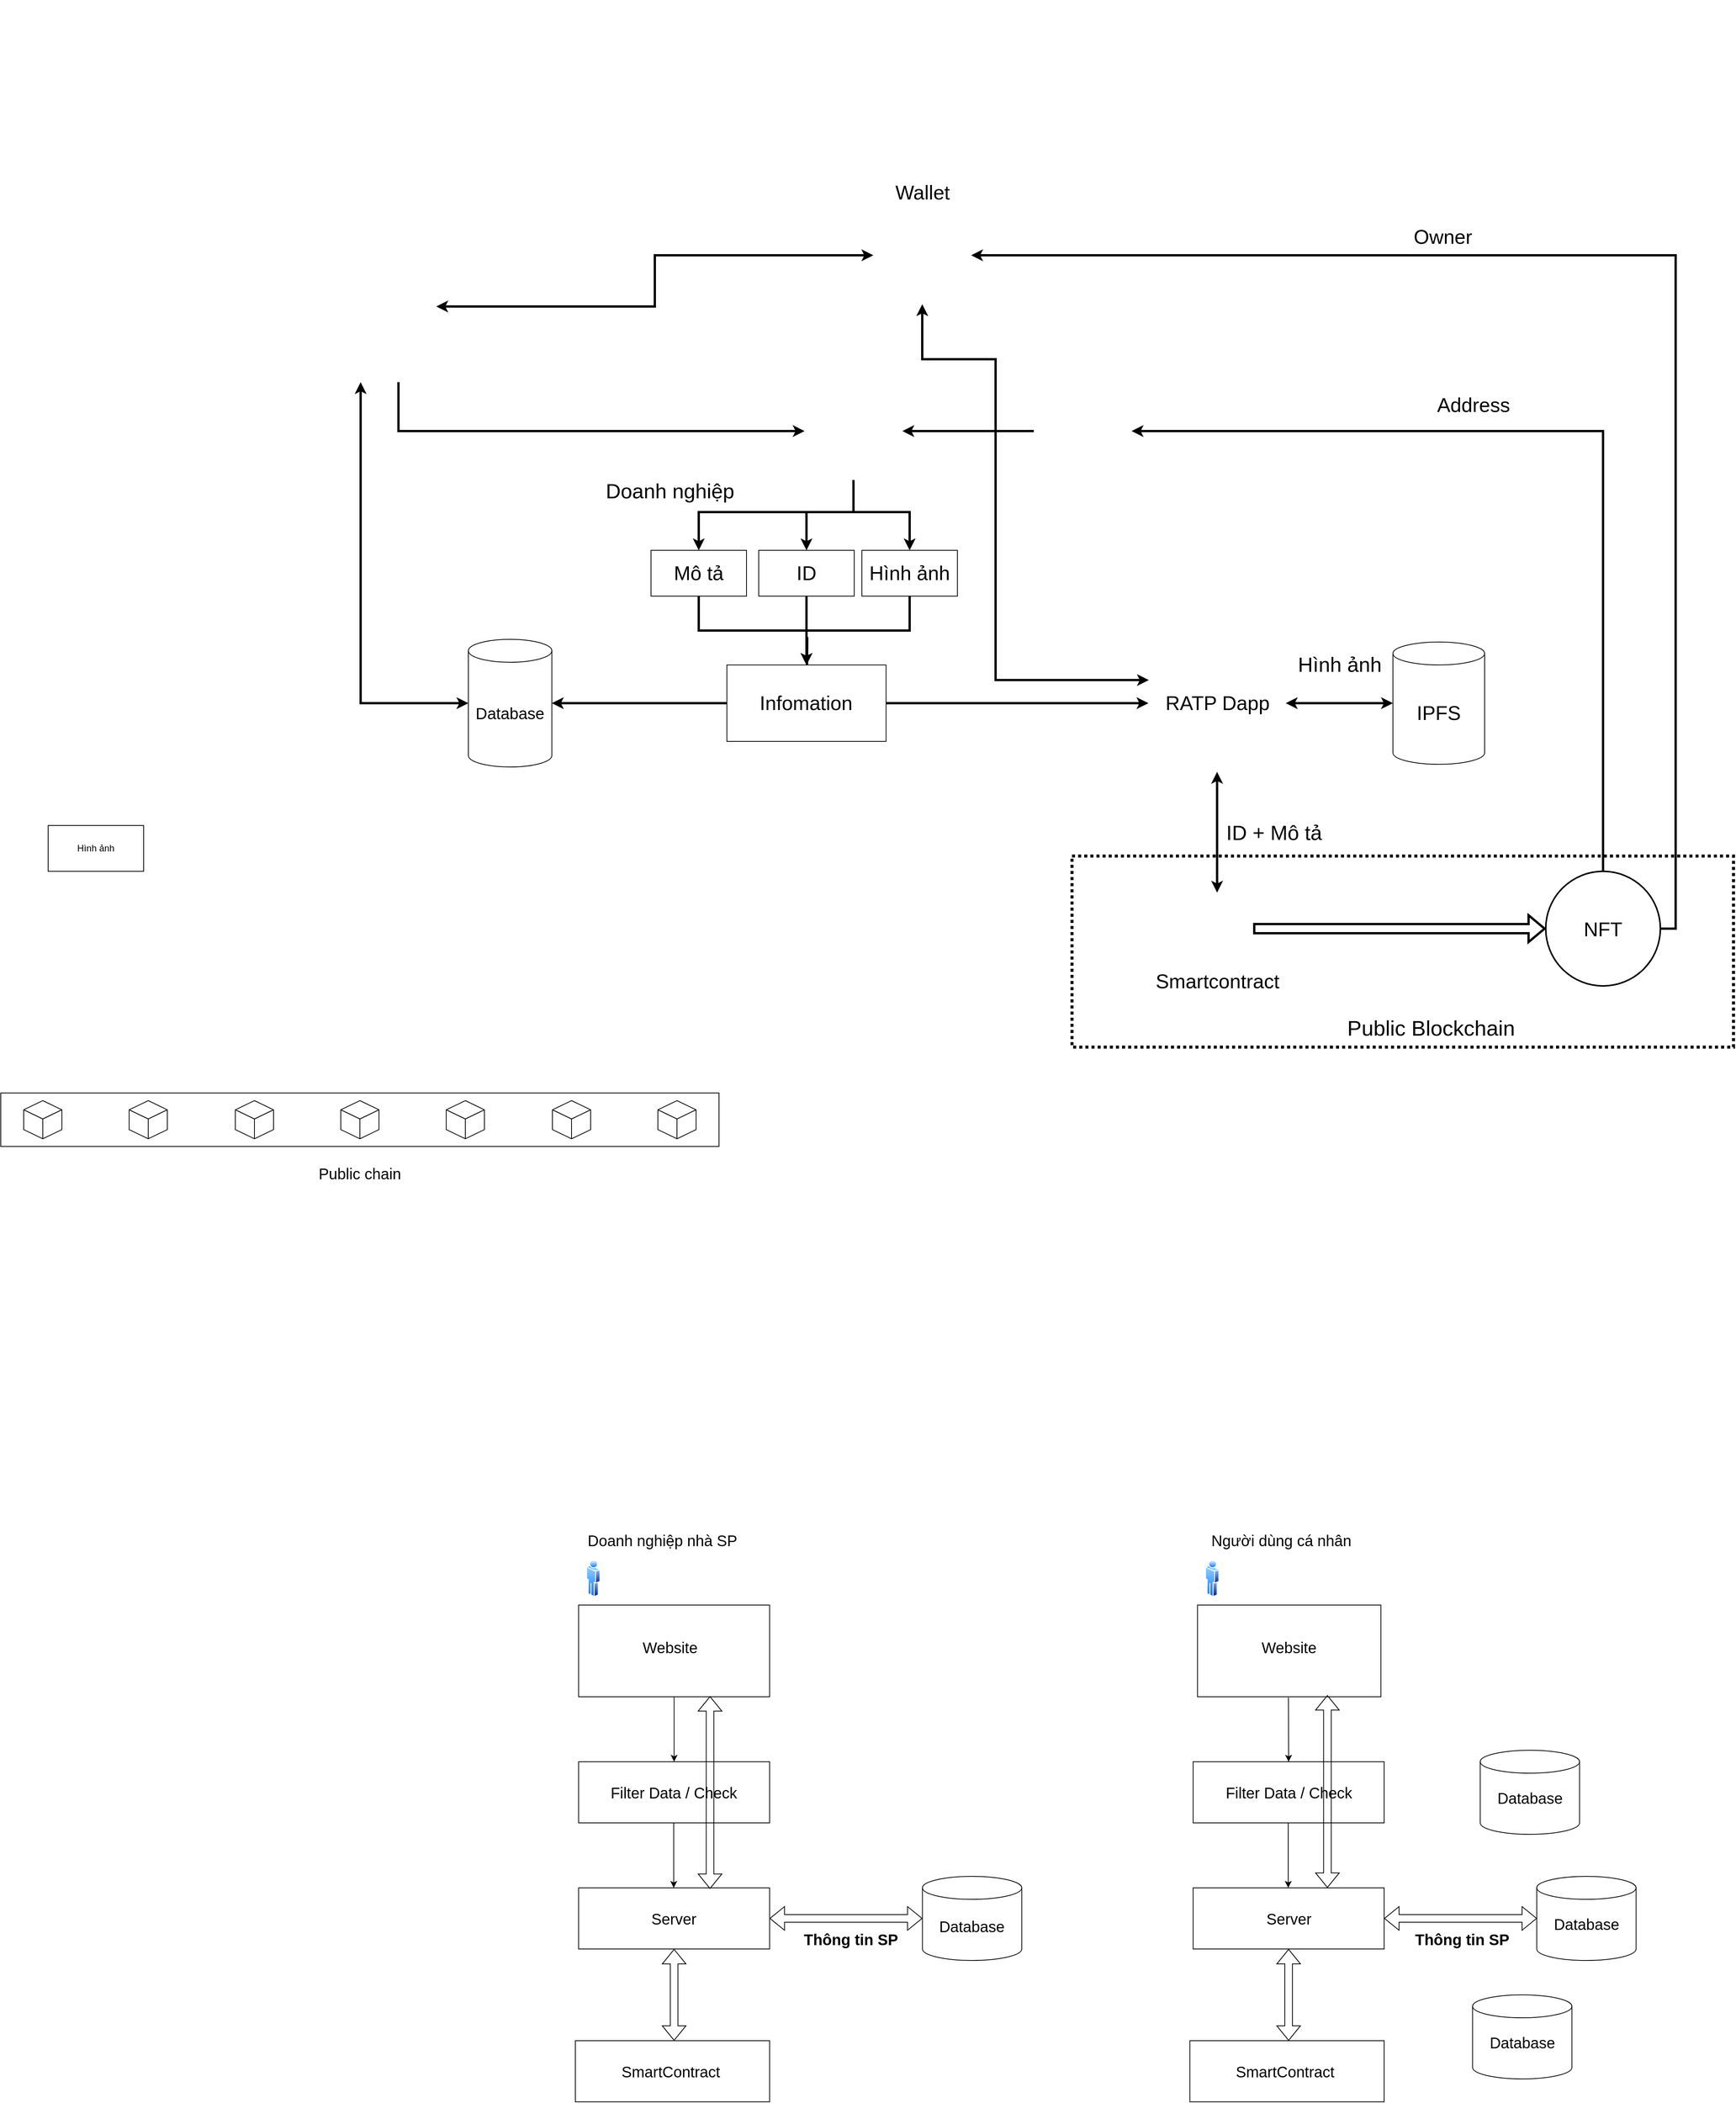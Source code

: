 <mxfile version="15.5.8" type="github">
  <diagram id="D5BR7ImlzCe612qxOFZ0" name="Page-1">
    <mxGraphModel dx="4077" dy="3203" grid="1" gridSize="10" guides="1" tooltips="1" connect="1" arrows="1" fold="1" page="0" pageScale="1" pageWidth="827" pageHeight="1169" math="0" shadow="0">
      <root>
        <mxCell id="0" />
        <mxCell id="1" parent="0" />
        <mxCell id="ztYx5yeOudnLC5B6J5kb-2" value="" style="rounded=0;whiteSpace=wrap;html=1;" parent="1" vertex="1">
          <mxGeometry x="-215.75" y="710" width="250" height="120" as="geometry" />
        </mxCell>
        <mxCell id="ztYx5yeOudnLC5B6J5kb-3" value="" style="aspect=fixed;perimeter=ellipsePerimeter;html=1;align=center;shadow=0;dashed=0;spacingTop=3;image;image=img/lib/active_directory/user.svg;" parent="1" vertex="1">
          <mxGeometry x="-205.75" y="650" width="18.5" height="50" as="geometry" />
        </mxCell>
        <mxCell id="ztYx5yeOudnLC5B6J5kb-4" value="&lt;font style=&quot;font-size: 20px&quot;&gt;Website&lt;/font&gt;" style="text;html=1;strokeColor=none;fillColor=none;align=center;verticalAlign=middle;whiteSpace=wrap;rounded=0;" parent="1" vertex="1">
          <mxGeometry x="-125.75" y="750" width="60" height="30" as="geometry" />
        </mxCell>
        <mxCell id="ztYx5yeOudnLC5B6J5kb-6" value="" style="rounded=0;whiteSpace=wrap;html=1;" parent="1" vertex="1">
          <mxGeometry x="594.25" y="710" width="240" height="120" as="geometry" />
        </mxCell>
        <mxCell id="ztYx5yeOudnLC5B6J5kb-7" value="" style="aspect=fixed;perimeter=ellipsePerimeter;html=1;align=center;shadow=0;dashed=0;spacingTop=3;image;image=img/lib/active_directory/user.svg;" parent="1" vertex="1">
          <mxGeometry x="604.25" y="650" width="18.5" height="50" as="geometry" />
        </mxCell>
        <mxCell id="ztYx5yeOudnLC5B6J5kb-8" value="&lt;font style=&quot;font-size: 20px&quot;&gt;Website&lt;/font&gt;" style="text;html=1;strokeColor=none;fillColor=none;align=center;verticalAlign=middle;whiteSpace=wrap;rounded=0;" parent="1" vertex="1">
          <mxGeometry x="684.25" y="750" width="60" height="30" as="geometry" />
        </mxCell>
        <mxCell id="ztYx5yeOudnLC5B6J5kb-9" value="Người dùng cá nhân" style="text;html=1;strokeColor=none;fillColor=none;align=center;verticalAlign=middle;whiteSpace=wrap;rounded=0;fontSize=20;" parent="1" vertex="1">
          <mxGeometry x="604.25" y="610" width="200" height="30" as="geometry" />
        </mxCell>
        <mxCell id="ztYx5yeOudnLC5B6J5kb-10" value="Doanh nghiệp nhà SP" style="text;html=1;strokeColor=none;fillColor=none;align=center;verticalAlign=middle;whiteSpace=wrap;rounded=0;fontSize=20;" parent="1" vertex="1">
          <mxGeometry x="-205.75" y="610" width="200" height="30" as="geometry" />
        </mxCell>
        <mxCell id="ztYx5yeOudnLC5B6J5kb-11" value="" style="rounded=0;whiteSpace=wrap;html=1;fontSize=20;" parent="1" vertex="1">
          <mxGeometry x="-215.75" y="915" width="250" height="80" as="geometry" />
        </mxCell>
        <mxCell id="ztYx5yeOudnLC5B6J5kb-12" value="Filter Data / Check" style="text;html=1;strokeColor=none;fillColor=none;align=center;verticalAlign=middle;whiteSpace=wrap;rounded=0;fontSize=20;" parent="1" vertex="1">
          <mxGeometry x="-175.75" y="940" width="170" height="30" as="geometry" />
        </mxCell>
        <mxCell id="ztYx5yeOudnLC5B6J5kb-13" value="" style="rounded=0;whiteSpace=wrap;html=1;fontSize=20;" parent="1" vertex="1">
          <mxGeometry x="-220" y="1280" width="254.25" height="80" as="geometry" />
        </mxCell>
        <mxCell id="ztYx5yeOudnLC5B6J5kb-14" value="SmartContract" style="text;html=1;strokeColor=none;fillColor=none;align=center;verticalAlign=middle;whiteSpace=wrap;rounded=0;fontSize=20;" parent="1" vertex="1">
          <mxGeometry x="-180" y="1305" width="170" height="30" as="geometry" />
        </mxCell>
        <mxCell id="ztYx5yeOudnLC5B6J5kb-15" value="" style="endArrow=classic;html=1;rounded=0;fontSize=20;exitX=0.5;exitY=1;exitDx=0;exitDy=0;entryX=0.5;entryY=0;entryDx=0;entryDy=0;" parent="1" source="ztYx5yeOudnLC5B6J5kb-2" target="ztYx5yeOudnLC5B6J5kb-11" edge="1">
          <mxGeometry width="50" height="50" relative="1" as="geometry">
            <mxPoint x="294.25" y="1030" as="sourcePoint" />
            <mxPoint x="344.25" y="980" as="targetPoint" />
          </mxGeometry>
        </mxCell>
        <mxCell id="ztYx5yeOudnLC5B6J5kb-16" value="" style="endArrow=classic;html=1;rounded=0;fontSize=20;exitX=0.5;exitY=1;exitDx=0;exitDy=0;entryX=0.5;entryY=0;entryDx=0;entryDy=0;" parent="1" edge="1">
          <mxGeometry width="50" height="50" relative="1" as="geometry">
            <mxPoint x="-91.25" y="995" as="sourcePoint" />
            <mxPoint x="-91.25" y="1080" as="targetPoint" />
          </mxGeometry>
        </mxCell>
        <mxCell id="ztYx5yeOudnLC5B6J5kb-26" value="Server" style="rounded=0;whiteSpace=wrap;html=1;fontSize=20;" parent="1" vertex="1">
          <mxGeometry x="-215.75" y="1080" width="250" height="80" as="geometry" />
        </mxCell>
        <mxCell id="ztYx5yeOudnLC5B6J5kb-20" value="" style="shape=cylinder3;whiteSpace=wrap;html=1;boundedLbl=1;backgroundOutline=1;size=15;fontSize=20;" parent="1" vertex="1">
          <mxGeometry x="234.25" y="1065" width="130" height="110" as="geometry" />
        </mxCell>
        <mxCell id="ztYx5yeOudnLC5B6J5kb-22" value="Database" style="text;html=1;strokeColor=none;fillColor=none;align=center;verticalAlign=middle;whiteSpace=wrap;rounded=0;fontSize=20;" parent="1" vertex="1">
          <mxGeometry x="269.25" y="1115" width="60" height="30" as="geometry" />
        </mxCell>
        <mxCell id="ztYx5yeOudnLC5B6J5kb-28" value="" style="shape=flexArrow;endArrow=classic;startArrow=classic;html=1;rounded=0;fontSize=20;exitX=0.5;exitY=1;exitDx=0;exitDy=0;" parent="1" source="ztYx5yeOudnLC5B6J5kb-26" edge="1">
          <mxGeometry width="100" height="100" relative="1" as="geometry">
            <mxPoint x="274.25" y="1050" as="sourcePoint" />
            <mxPoint x="-90.75" y="1280" as="targetPoint" />
          </mxGeometry>
        </mxCell>
        <mxCell id="ztYx5yeOudnLC5B6J5kb-30" value="" style="shape=flexArrow;endArrow=classic;startArrow=classic;html=1;rounded=0;fontSize=20;entryX=0;entryY=0.5;entryDx=0;entryDy=0;entryPerimeter=0;exitX=1;exitY=0.5;exitDx=0;exitDy=0;" parent="1" source="ztYx5yeOudnLC5B6J5kb-26" target="ztYx5yeOudnLC5B6J5kb-20" edge="1">
          <mxGeometry width="100" height="100" relative="1" as="geometry">
            <mxPoint x="34.25" y="1120" as="sourcePoint" />
            <mxPoint x="374.25" y="950" as="targetPoint" />
          </mxGeometry>
        </mxCell>
        <mxCell id="ztYx5yeOudnLC5B6J5kb-31" value="&lt;h1&gt;&lt;font style=&quot;font-size: 20px&quot;&gt;Thông tin SP&lt;/font&gt;&lt;/h1&gt;" style="text;html=1;strokeColor=none;fillColor=none;spacing=5;spacingTop=-20;whiteSpace=wrap;overflow=hidden;rounded=0;fontSize=20;" parent="1" vertex="1">
          <mxGeometry x="74.25" y="1100" width="220" height="120" as="geometry" />
        </mxCell>
        <mxCell id="ztYx5yeOudnLC5B6J5kb-33" value="" style="shape=flexArrow;endArrow=classic;startArrow=classic;html=1;rounded=0;fontSize=20;entryX=0.688;entryY=0.994;entryDx=0;entryDy=0;entryPerimeter=0;exitX=0.688;exitY=0.017;exitDx=0;exitDy=0;exitPerimeter=0;" parent="1" source="ztYx5yeOudnLC5B6J5kb-26" target="ztYx5yeOudnLC5B6J5kb-2" edge="1">
          <mxGeometry width="100" height="100" relative="1" as="geometry">
            <mxPoint x="264.25" y="1060" as="sourcePoint" />
            <mxPoint x="374.25" y="950" as="targetPoint" />
          </mxGeometry>
        </mxCell>
        <mxCell id="ztYx5yeOudnLC5B6J5kb-34" value="" style="rounded=0;whiteSpace=wrap;html=1;fontSize=20;" parent="1" vertex="1">
          <mxGeometry x="588.5" y="915" width="250" height="80" as="geometry" />
        </mxCell>
        <mxCell id="ztYx5yeOudnLC5B6J5kb-35" value="Filter Data / Check" style="text;html=1;strokeColor=none;fillColor=none;align=center;verticalAlign=middle;whiteSpace=wrap;rounded=0;fontSize=20;" parent="1" vertex="1">
          <mxGeometry x="628.5" y="940" width="170" height="30" as="geometry" />
        </mxCell>
        <mxCell id="ztYx5yeOudnLC5B6J5kb-36" value="" style="rounded=0;whiteSpace=wrap;html=1;fontSize=20;" parent="1" vertex="1">
          <mxGeometry x="584.25" y="1280" width="254.25" height="80" as="geometry" />
        </mxCell>
        <mxCell id="ztYx5yeOudnLC5B6J5kb-37" value="SmartContract" style="text;html=1;strokeColor=none;fillColor=none;align=center;verticalAlign=middle;whiteSpace=wrap;rounded=0;fontSize=20;" parent="1" vertex="1">
          <mxGeometry x="624.25" y="1305" width="170" height="30" as="geometry" />
        </mxCell>
        <mxCell id="ztYx5yeOudnLC5B6J5kb-38" value="" style="endArrow=classic;html=1;rounded=0;fontSize=20;entryX=0.5;entryY=0;entryDx=0;entryDy=0;" parent="1" target="ztYx5yeOudnLC5B6J5kb-34" edge="1">
          <mxGeometry width="50" height="50" relative="1" as="geometry">
            <mxPoint x="713.25" y="831" as="sourcePoint" />
            <mxPoint x="1098.5" y="980.72" as="targetPoint" />
          </mxGeometry>
        </mxCell>
        <mxCell id="ztYx5yeOudnLC5B6J5kb-39" value="" style="endArrow=classic;html=1;rounded=0;fontSize=20;exitX=0.5;exitY=1;exitDx=0;exitDy=0;entryX=0.5;entryY=0;entryDx=0;entryDy=0;" parent="1" edge="1">
          <mxGeometry width="50" height="50" relative="1" as="geometry">
            <mxPoint x="713" y="995" as="sourcePoint" />
            <mxPoint x="713" y="1080" as="targetPoint" />
          </mxGeometry>
        </mxCell>
        <mxCell id="ztYx5yeOudnLC5B6J5kb-40" value="Server" style="rounded=0;whiteSpace=wrap;html=1;fontSize=20;" parent="1" vertex="1">
          <mxGeometry x="588.5" y="1080" width="250" height="80" as="geometry" />
        </mxCell>
        <mxCell id="ztYx5yeOudnLC5B6J5kb-41" value="" style="shape=cylinder3;whiteSpace=wrap;html=1;boundedLbl=1;backgroundOutline=1;size=15;fontSize=20;" parent="1" vertex="1">
          <mxGeometry x="1038.25" y="1065" width="130" height="110" as="geometry" />
        </mxCell>
        <mxCell id="ztYx5yeOudnLC5B6J5kb-42" value="Database" style="text;html=1;strokeColor=none;fillColor=none;align=center;verticalAlign=middle;whiteSpace=wrap;rounded=0;fontSize=20;" parent="1" vertex="1">
          <mxGeometry x="1069.25" y="1110" width="68.56" height="34.28" as="geometry" />
        </mxCell>
        <mxCell id="ztYx5yeOudnLC5B6J5kb-43" value="" style="shape=flexArrow;endArrow=classic;startArrow=classic;html=1;rounded=0;fontSize=20;exitX=0.5;exitY=1;exitDx=0;exitDy=0;" parent="1" source="ztYx5yeOudnLC5B6J5kb-40" edge="1">
          <mxGeometry width="100" height="100" relative="1" as="geometry">
            <mxPoint x="1078.5" y="1050" as="sourcePoint" />
            <mxPoint x="713.5" y="1280" as="targetPoint" />
          </mxGeometry>
        </mxCell>
        <mxCell id="ztYx5yeOudnLC5B6J5kb-44" value="" style="shape=flexArrow;endArrow=classic;startArrow=classic;html=1;rounded=0;fontSize=20;entryX=0;entryY=0.5;entryDx=0;entryDy=0;entryPerimeter=0;exitX=1;exitY=0.5;exitDx=0;exitDy=0;" parent="1" source="ztYx5yeOudnLC5B6J5kb-40" edge="1">
          <mxGeometry width="100" height="100" relative="1" as="geometry">
            <mxPoint x="838.5" y="1120" as="sourcePoint" />
            <mxPoint x="1038.5" y="1120" as="targetPoint" />
          </mxGeometry>
        </mxCell>
        <mxCell id="ztYx5yeOudnLC5B6J5kb-45" value="&lt;h1&gt;&lt;font style=&quot;font-size: 20px&quot;&gt;Thông tin SP&lt;/font&gt;&lt;/h1&gt;" style="text;html=1;strokeColor=none;fillColor=none;spacing=5;spacingTop=-20;whiteSpace=wrap;overflow=hidden;rounded=0;fontSize=20;" parent="1" vertex="1">
          <mxGeometry x="874.25" y="1100" width="220" height="120" as="geometry" />
        </mxCell>
        <mxCell id="ztYx5yeOudnLC5B6J5kb-47" value="" style="shape=flexArrow;endArrow=classic;startArrow=classic;html=1;rounded=0;fontSize=20;entryX=0.688;entryY=0.994;entryDx=0;entryDy=0;entryPerimeter=0;exitX=0.688;exitY=0.017;exitDx=0;exitDy=0;exitPerimeter=0;" parent="1" edge="1">
          <mxGeometry width="100" height="100" relative="1" as="geometry">
            <mxPoint x="764.25" y="1080" as="sourcePoint" />
            <mxPoint x="764.25" y="827.92" as="targetPoint" />
          </mxGeometry>
        </mxCell>
        <mxCell id="ztYx5yeOudnLC5B6J5kb-48" value="" style="shape=cylinder3;whiteSpace=wrap;html=1;boundedLbl=1;backgroundOutline=1;size=15;fontSize=20;" parent="1" vertex="1">
          <mxGeometry x="964.25" y="900" width="130" height="110" as="geometry" />
        </mxCell>
        <mxCell id="ztYx5yeOudnLC5B6J5kb-49" value="Database" style="text;html=1;strokeColor=none;fillColor=none;align=center;verticalAlign=middle;whiteSpace=wrap;rounded=0;fontSize=20;" parent="1" vertex="1">
          <mxGeometry x="995.25" y="945" width="68.56" height="34.28" as="geometry" />
        </mxCell>
        <mxCell id="ztYx5yeOudnLC5B6J5kb-50" value="" style="shape=cylinder3;whiteSpace=wrap;html=1;boundedLbl=1;backgroundOutline=1;size=15;fontSize=20;" parent="1" vertex="1">
          <mxGeometry x="954.25" y="1220" width="130" height="110" as="geometry" />
        </mxCell>
        <mxCell id="ztYx5yeOudnLC5B6J5kb-51" value="Database" style="text;html=1;strokeColor=none;fillColor=none;align=center;verticalAlign=middle;whiteSpace=wrap;rounded=0;fontSize=20;" parent="1" vertex="1">
          <mxGeometry x="985.25" y="1265" width="68.56" height="34.28" as="geometry" />
        </mxCell>
        <mxCell id="Ao7XuQHwFO4yn0r0bB7j-11" style="edgeStyle=orthogonalEdgeStyle;rounded=0;orthogonalLoop=1;jettySize=auto;html=1;exitX=0.75;exitY=1;exitDx=0;exitDy=0;jumpSize=6;endSize=6;strokeWidth=3;" edge="1" parent="1" source="Ao7XuQHwFO4yn0r0bB7j-4" target="Ao7XuQHwFO4yn0r0bB7j-8">
          <mxGeometry relative="1" as="geometry" />
        </mxCell>
        <mxCell id="Ao7XuQHwFO4yn0r0bB7j-57" style="edgeStyle=orthogonalEdgeStyle;rounded=0;jumpSize=6;orthogonalLoop=1;jettySize=auto;html=1;exitX=0.5;exitY=1;exitDx=0;exitDy=0;entryX=0;entryY=0.5;entryDx=0;entryDy=0;entryPerimeter=0;fontSize=35;startArrow=classic;startFill=1;endSize=6;strokeWidth=3;" edge="1" parent="1" source="Ao7XuQHwFO4yn0r0bB7j-4" target="Ao7XuQHwFO4yn0r0bB7j-22">
          <mxGeometry relative="1" as="geometry" />
        </mxCell>
        <mxCell id="Ao7XuQHwFO4yn0r0bB7j-75" style="edgeStyle=orthogonalEdgeStyle;rounded=0;jumpSize=6;orthogonalLoop=1;jettySize=auto;html=1;exitX=1;exitY=0.5;exitDx=0;exitDy=0;entryX=0;entryY=0.5;entryDx=0;entryDy=0;fontSize=26;startArrow=classic;startFill=1;endSize=6;strokeWidth=3;" edge="1" parent="1" source="Ao7XuQHwFO4yn0r0bB7j-4" target="Ao7XuQHwFO4yn0r0bB7j-74">
          <mxGeometry relative="1" as="geometry" />
        </mxCell>
        <mxCell id="Ao7XuQHwFO4yn0r0bB7j-4" value="" style="shape=image;html=1;verticalAlign=top;verticalLabelPosition=bottom;labelBackgroundColor=#ffffff;imageAspect=0;aspect=fixed;image=https://cdn1.iconfinder.com/data/icons/science-technology-outline-24-px/24/factory_company_building_manufacturer_powerplant-128.png" vertex="1" parent="1">
          <mxGeometry x="-600" y="-1088" width="198" height="198" as="geometry" />
        </mxCell>
        <mxCell id="Ao7XuQHwFO4yn0r0bB7j-82" style="edgeStyle=orthogonalEdgeStyle;rounded=0;jumpSize=6;orthogonalLoop=1;jettySize=auto;html=1;exitX=0;exitY=0.5;exitDx=0;exitDy=0;entryX=1;entryY=0.5;entryDx=0;entryDy=0;fontSize=26;startArrow=none;startFill=0;strokeWidth=3;" edge="1" parent="1" source="Ao7XuQHwFO4yn0r0bB7j-6" target="Ao7XuQHwFO4yn0r0bB7j-8">
          <mxGeometry relative="1" as="geometry" />
        </mxCell>
        <mxCell id="Ao7XuQHwFO4yn0r0bB7j-6" value="" style="shape=image;html=1;verticalAlign=top;verticalLabelPosition=bottom;labelBackgroundColor=#ffffff;imageAspect=0;aspect=fixed;image=https://cdn3.iconfinder.com/data/icons/geosm-e-commerce/48/barcode-128.png" vertex="1" parent="1">
          <mxGeometry x="380" y="-890" width="128" height="128" as="geometry" />
        </mxCell>
        <mxCell id="Ao7XuQHwFO4yn0r0bB7j-7" value="" style="shape=image;html=1;verticalAlign=top;verticalLabelPosition=bottom;labelBackgroundColor=#ffffff;imageAspect=0;aspect=fixed;image=https://cdn0.iconfinder.com/data/icons/online-shopping-fill-shoppers-features/512/Product_searching-128.png" vertex="1" parent="1">
          <mxGeometry x="30" y="-1370" width="128" height="128" as="geometry" />
        </mxCell>
        <mxCell id="Ao7XuQHwFO4yn0r0bB7j-15" style="edgeStyle=orthogonalEdgeStyle;rounded=0;jumpSize=6;orthogonalLoop=1;jettySize=auto;html=1;exitX=0.5;exitY=1;exitDx=0;exitDy=0;endSize=6;strokeWidth=3;entryX=0.5;entryY=0;entryDx=0;entryDy=0;" edge="1" parent="1" source="Ao7XuQHwFO4yn0r0bB7j-8" target="Ao7XuQHwFO4yn0r0bB7j-14">
          <mxGeometry relative="1" as="geometry">
            <mxPoint x="144" y="-670" as="targetPoint" />
            <Array as="points">
              <mxPoint x="144" y="-720" />
              <mxPoint x="83" y="-720" />
            </Array>
          </mxGeometry>
        </mxCell>
        <mxCell id="Ao7XuQHwFO4yn0r0bB7j-17" style="edgeStyle=orthogonalEdgeStyle;rounded=0;jumpSize=6;orthogonalLoop=1;jettySize=auto;html=1;exitX=0.5;exitY=1;exitDx=0;exitDy=0;endSize=6;strokeWidth=3;entryX=0.5;entryY=0;entryDx=0;entryDy=0;" edge="1" parent="1" source="Ao7XuQHwFO4yn0r0bB7j-8" target="Ao7XuQHwFO4yn0r0bB7j-13">
          <mxGeometry relative="1" as="geometry">
            <mxPoint x="144" y="-670" as="targetPoint" />
            <Array as="points">
              <mxPoint x="144" y="-720" />
              <mxPoint x="217" y="-720" />
            </Array>
          </mxGeometry>
        </mxCell>
        <mxCell id="Ao7XuQHwFO4yn0r0bB7j-51" style="edgeStyle=orthogonalEdgeStyle;rounded=0;jumpSize=6;orthogonalLoop=1;jettySize=auto;html=1;exitX=0.5;exitY=1;exitDx=0;exitDy=0;entryX=0.5;entryY=0;entryDx=0;entryDy=0;fontSize=35;startArrow=none;startFill=0;endSize=6;strokeWidth=3;" edge="1" parent="1" source="Ao7XuQHwFO4yn0r0bB7j-8" target="Ao7XuQHwFO4yn0r0bB7j-49">
          <mxGeometry relative="1" as="geometry">
            <Array as="points">
              <mxPoint x="144" y="-720" />
              <mxPoint x="-58" y="-720" />
            </Array>
          </mxGeometry>
        </mxCell>
        <mxCell id="Ao7XuQHwFO4yn0r0bB7j-8" value="" style="shape=image;html=1;verticalAlign=top;verticalLabelPosition=bottom;labelBackgroundColor=#ffffff;imageAspect=0;aspect=fixed;image=https://cdn0.iconfinder.com/data/icons/online-shopping-fill-shoppers-features/512/QR-code_product-128.png" vertex="1" parent="1">
          <mxGeometry x="80" y="-890" width="128" height="128" as="geometry" />
        </mxCell>
        <mxCell id="Ao7XuQHwFO4yn0r0bB7j-9" value="" style="shape=image;html=1;verticalAlign=top;verticalLabelPosition=bottom;labelBackgroundColor=#ffffff;imageAspect=0;aspect=fixed;image=https://cdn0.iconfinder.com/data/icons/online-shopping-fill-shoppers-features/512/QR-code_product_tracking-128.png" vertex="1" parent="1">
          <mxGeometry x="390" y="-1390" width="128" height="128" as="geometry" />
        </mxCell>
        <mxCell id="Ao7XuQHwFO4yn0r0bB7j-10" value="" style="shape=image;html=1;verticalAlign=top;verticalLabelPosition=bottom;labelBackgroundColor=#ffffff;imageAspect=0;aspect=fixed;image=https://cdn0.iconfinder.com/data/icons/online-shopping-fill-shoppers-features/512/Product_insurance-128.png" vertex="1" parent="1">
          <mxGeometry x="190" y="-1380" width="128" height="128" as="geometry" />
        </mxCell>
        <mxCell id="Ao7XuQHwFO4yn0r0bB7j-12" value="Doanh nghiệp" style="text;html=1;strokeColor=none;fillColor=none;align=center;verticalAlign=middle;whiteSpace=wrap;rounded=0;fontSize=27;" vertex="1" parent="1">
          <mxGeometry x="-196" y="-762" width="200" height="30" as="geometry" />
        </mxCell>
        <mxCell id="Ao7XuQHwFO4yn0r0bB7j-55" style="edgeStyle=orthogonalEdgeStyle;rounded=0;jumpSize=6;orthogonalLoop=1;jettySize=auto;html=1;exitX=0.5;exitY=1;exitDx=0;exitDy=0;fontSize=35;startArrow=none;startFill=0;endSize=6;strokeWidth=3;entryX=0.5;entryY=0;entryDx=0;entryDy=0;" edge="1" parent="1" source="Ao7XuQHwFO4yn0r0bB7j-13" target="Ao7XuQHwFO4yn0r0bB7j-18">
          <mxGeometry relative="1" as="geometry">
            <mxPoint x="80" y="-500" as="targetPoint" />
          </mxGeometry>
        </mxCell>
        <mxCell id="Ao7XuQHwFO4yn0r0bB7j-13" value="Hình ảnh" style="rounded=0;whiteSpace=wrap;html=1;fontSize=26;" vertex="1" parent="1">
          <mxGeometry x="155" y="-670" width="125" height="60" as="geometry" />
        </mxCell>
        <mxCell id="Ao7XuQHwFO4yn0r0bB7j-54" style="edgeStyle=orthogonalEdgeStyle;rounded=0;jumpSize=6;orthogonalLoop=1;jettySize=auto;html=1;exitX=0.5;exitY=1;exitDx=0;exitDy=0;fontSize=35;startArrow=none;startFill=0;endSize=6;strokeWidth=3;" edge="1" parent="1" source="Ao7XuQHwFO4yn0r0bB7j-14">
          <mxGeometry relative="1" as="geometry">
            <mxPoint x="83" y="-500" as="targetPoint" />
          </mxGeometry>
        </mxCell>
        <mxCell id="Ao7XuQHwFO4yn0r0bB7j-14" value="ID" style="rounded=0;whiteSpace=wrap;html=1;fontSize=26;" vertex="1" parent="1">
          <mxGeometry x="20" y="-670" width="125" height="60" as="geometry" />
        </mxCell>
        <mxCell id="Ao7XuQHwFO4yn0r0bB7j-56" style="edgeStyle=orthogonalEdgeStyle;rounded=0;jumpSize=6;orthogonalLoop=1;jettySize=auto;html=1;exitX=0;exitY=0.5;exitDx=0;exitDy=0;fontSize=35;startArrow=none;startFill=0;endSize=6;strokeWidth=3;" edge="1" parent="1" source="Ao7XuQHwFO4yn0r0bB7j-18" target="Ao7XuQHwFO4yn0r0bB7j-22">
          <mxGeometry relative="1" as="geometry" />
        </mxCell>
        <mxCell id="Ao7XuQHwFO4yn0r0bB7j-59" style="edgeStyle=orthogonalEdgeStyle;rounded=0;jumpSize=6;orthogonalLoop=1;jettySize=auto;html=1;exitX=1;exitY=0.5;exitDx=0;exitDy=0;entryX=0;entryY=0.5;entryDx=0;entryDy=0;fontSize=35;startArrow=none;startFill=0;endSize=6;strokeWidth=3;" edge="1" parent="1" source="Ao7XuQHwFO4yn0r0bB7j-18" target="Ao7XuQHwFO4yn0r0bB7j-44">
          <mxGeometry relative="1" as="geometry" />
        </mxCell>
        <mxCell id="Ao7XuQHwFO4yn0r0bB7j-18" value="Infomation" style="rounded=0;whiteSpace=wrap;html=1;fontSize=26;" vertex="1" parent="1">
          <mxGeometry x="-21.67" y="-520" width="208.33" height="100" as="geometry" />
        </mxCell>
        <mxCell id="Ao7XuQHwFO4yn0r0bB7j-19" value="Hình ảnh" style="rounded=0;whiteSpace=wrap;html=1;" vertex="1" parent="1">
          <mxGeometry x="-910" y="-310" width="125" height="60" as="geometry" />
        </mxCell>
        <mxCell id="Ao7XuQHwFO4yn0r0bB7j-20" value="IPFS" style="shape=cylinder3;whiteSpace=wrap;html=1;boundedLbl=1;backgroundOutline=1;size=15;strokeColor=default;fontSize=26;" vertex="1" parent="1">
          <mxGeometry x="850" y="-550" width="120" height="160" as="geometry" />
        </mxCell>
        <mxCell id="Ao7XuQHwFO4yn0r0bB7j-22" value="Database" style="shape=cylinder3;whiteSpace=wrap;html=1;boundedLbl=1;backgroundOutline=1;size=15;strokeColor=default;fontSize=21;" vertex="1" parent="1">
          <mxGeometry x="-360" y="-553.51" width="109.25" height="167.01" as="geometry" />
        </mxCell>
        <mxCell id="Ao7XuQHwFO4yn0r0bB7j-69" style="edgeStyle=orthogonalEdgeStyle;rounded=0;jumpSize=6;orthogonalLoop=1;jettySize=auto;html=1;exitX=0.5;exitY=1;exitDx=0;exitDy=0;entryX=0.5;entryY=0;entryDx=0;entryDy=0;fontSize=26;startArrow=classic;startFill=1;endSize=6;strokeWidth=3;" edge="1" parent="1" source="Ao7XuQHwFO4yn0r0bB7j-44" target="Ao7XuQHwFO4yn0r0bB7j-68">
          <mxGeometry relative="1" as="geometry" />
        </mxCell>
        <mxCell id="Ao7XuQHwFO4yn0r0bB7j-83" style="edgeStyle=orthogonalEdgeStyle;rounded=0;jumpSize=6;orthogonalLoop=1;jettySize=auto;html=1;exitX=1;exitY=0.5;exitDx=0;exitDy=0;fontSize=26;startArrow=classic;startFill=1;strokeWidth=3;" edge="1" parent="1" source="Ao7XuQHwFO4yn0r0bB7j-44" target="Ao7XuQHwFO4yn0r0bB7j-20">
          <mxGeometry relative="1" as="geometry" />
        </mxCell>
        <mxCell id="Ao7XuQHwFO4yn0r0bB7j-44" value="&lt;font style=&quot;font-size: 26px;&quot;&gt;RATP Dapp&lt;br style=&quot;font-size: 26px;&quot;&gt;&lt;/font&gt;" style="shape=image;html=1;verticalAlign=middle;verticalLabelPosition=middle;labelBackgroundColor=#ffffff;imageAspect=0;aspect=fixed;image=https://cdn1.iconfinder.com/data/icons/100-basic-for-user-interface/32/44-browser-128.png;strokeColor=default;strokeWidth=0;horizontal=1;labelPosition=center;align=center;fontSize=26;" vertex="1" parent="1">
          <mxGeometry x="530" y="-559.87" width="179.75" height="179.75" as="geometry" />
        </mxCell>
        <mxCell id="Ao7XuQHwFO4yn0r0bB7j-53" style="edgeStyle=orthogonalEdgeStyle;rounded=0;jumpSize=6;orthogonalLoop=1;jettySize=auto;html=1;exitX=0.5;exitY=1;exitDx=0;exitDy=0;entryX=0.5;entryY=0;entryDx=0;entryDy=0;fontSize=35;startArrow=none;startFill=0;endSize=6;strokeWidth=3;" edge="1" parent="1" source="Ao7XuQHwFO4yn0r0bB7j-49" target="Ao7XuQHwFO4yn0r0bB7j-18">
          <mxGeometry relative="1" as="geometry" />
        </mxCell>
        <mxCell id="Ao7XuQHwFO4yn0r0bB7j-49" value="Mô tả" style="rounded=0;whiteSpace=wrap;html=1;fontSize=26;" vertex="1" parent="1">
          <mxGeometry x="-121" y="-670" width="125" height="60" as="geometry" />
        </mxCell>
        <mxCell id="Ao7XuQHwFO4yn0r0bB7j-50" style="edgeStyle=orthogonalEdgeStyle;rounded=0;jumpSize=6;orthogonalLoop=1;jettySize=auto;html=1;exitX=0.5;exitY=1;exitDx=0;exitDy=0;fontSize=35;startArrow=none;startFill=0;endSize=6;strokeWidth=3;" edge="1" parent="1" source="Ao7XuQHwFO4yn0r0bB7j-49" target="Ao7XuQHwFO4yn0r0bB7j-49">
          <mxGeometry relative="1" as="geometry" />
        </mxCell>
        <mxCell id="Ao7XuQHwFO4yn0r0bB7j-63" value="" style="group" vertex="1" connectable="0" parent="1">
          <mxGeometry x="-972" y="40" width="940" height="120" as="geometry" />
        </mxCell>
        <mxCell id="Ao7XuQHwFO4yn0r0bB7j-41" value="Public chain" style="text;html=1;strokeColor=none;fillColor=none;align=center;verticalAlign=middle;whiteSpace=wrap;rounded=0;fontSize=20;" vertex="1" parent="Ao7XuQHwFO4yn0r0bB7j-63">
          <mxGeometry x="370" y="90" width="200" height="30" as="geometry" />
        </mxCell>
        <mxCell id="Ao7XuQHwFO4yn0r0bB7j-42" value="" style="group" vertex="1" connectable="0" parent="Ao7XuQHwFO4yn0r0bB7j-63">
          <mxGeometry width="940" height="70" as="geometry" />
        </mxCell>
        <mxCell id="Ao7XuQHwFO4yn0r0bB7j-23" value="" style="verticalLabelPosition=bottom;verticalAlign=top;html=1;shape=mxgraph.basic.rect;fillColor2=none;strokeWidth=1;size=20;indent=5;" vertex="1" parent="Ao7XuQHwFO4yn0r0bB7j-42">
          <mxGeometry width="940" height="70" as="geometry" />
        </mxCell>
        <mxCell id="Ao7XuQHwFO4yn0r0bB7j-24" value="" style="html=1;whiteSpace=wrap;shape=isoCube2;backgroundOutline=1;isoAngle=15;strokeColor=default;" vertex="1" parent="Ao7XuQHwFO4yn0r0bB7j-42">
          <mxGeometry x="30" y="10" width="50" height="50" as="geometry" />
        </mxCell>
        <mxCell id="Ao7XuQHwFO4yn0r0bB7j-25" value="" style="html=1;whiteSpace=wrap;shape=isoCube2;backgroundOutline=1;isoAngle=15;strokeColor=default;" vertex="1" parent="Ao7XuQHwFO4yn0r0bB7j-42">
          <mxGeometry x="168" y="10" width="50" height="50" as="geometry" />
        </mxCell>
        <mxCell id="Ao7XuQHwFO4yn0r0bB7j-26" value="" style="html=1;whiteSpace=wrap;shape=isoCube2;backgroundOutline=1;isoAngle=15;strokeColor=default;" vertex="1" parent="Ao7XuQHwFO4yn0r0bB7j-42">
          <mxGeometry x="307" y="10" width="50" height="50" as="geometry" />
        </mxCell>
        <mxCell id="Ao7XuQHwFO4yn0r0bB7j-27" value="" style="html=1;whiteSpace=wrap;shape=isoCube2;backgroundOutline=1;isoAngle=15;strokeColor=default;" vertex="1" parent="Ao7XuQHwFO4yn0r0bB7j-42">
          <mxGeometry x="445" y="10" width="50" height="50" as="geometry" />
        </mxCell>
        <mxCell id="Ao7XuQHwFO4yn0r0bB7j-28" value="" style="html=1;whiteSpace=wrap;shape=isoCube2;backgroundOutline=1;isoAngle=15;strokeColor=default;" vertex="1" parent="Ao7XuQHwFO4yn0r0bB7j-42">
          <mxGeometry x="583" y="10" width="50" height="50" as="geometry" />
        </mxCell>
        <mxCell id="Ao7XuQHwFO4yn0r0bB7j-29" value="" style="html=1;whiteSpace=wrap;shape=isoCube2;backgroundOutline=1;isoAngle=15;strokeColor=default;" vertex="1" parent="Ao7XuQHwFO4yn0r0bB7j-42">
          <mxGeometry x="722" y="10" width="50" height="50" as="geometry" />
        </mxCell>
        <mxCell id="Ao7XuQHwFO4yn0r0bB7j-30" value="" style="html=1;whiteSpace=wrap;shape=isoCube2;backgroundOutline=1;isoAngle=15;strokeColor=default;" vertex="1" parent="Ao7XuQHwFO4yn0r0bB7j-42">
          <mxGeometry x="860" y="10" width="50" height="50" as="geometry" />
        </mxCell>
        <mxCell id="Ao7XuQHwFO4yn0r0bB7j-35" value="" style="shape=image;html=1;verticalAlign=top;verticalLabelPosition=bottom;labelBackgroundColor=#ffffff;imageAspect=0;aspect=fixed;image=https://cdn4.iconfinder.com/data/icons/basic-ui-2-line/32/chain-link-linked-complement-links-128.png;strokeColor=default;rotation=-90;" vertex="1" parent="Ao7XuQHwFO4yn0r0bB7j-42">
          <mxGeometry x="110" y="21" width="28" height="28" as="geometry" />
        </mxCell>
        <mxCell id="Ao7XuQHwFO4yn0r0bB7j-36" value="" style="shape=image;html=1;verticalAlign=top;verticalLabelPosition=bottom;labelBackgroundColor=#ffffff;imageAspect=0;aspect=fixed;image=https://cdn4.iconfinder.com/data/icons/basic-ui-2-line/32/chain-link-linked-complement-links-128.png;strokeColor=default;rotation=-90;" vertex="1" parent="Ao7XuQHwFO4yn0r0bB7j-42">
          <mxGeometry x="249" y="21" width="28" height="28" as="geometry" />
        </mxCell>
        <mxCell id="Ao7XuQHwFO4yn0r0bB7j-37" value="" style="shape=image;html=1;verticalAlign=top;verticalLabelPosition=bottom;labelBackgroundColor=#ffffff;imageAspect=0;aspect=fixed;image=https://cdn4.iconfinder.com/data/icons/basic-ui-2-line/32/chain-link-linked-complement-links-128.png;strokeColor=default;rotation=-90;" vertex="1" parent="Ao7XuQHwFO4yn0r0bB7j-42">
          <mxGeometry x="387" y="21" width="28" height="28" as="geometry" />
        </mxCell>
        <mxCell id="Ao7XuQHwFO4yn0r0bB7j-38" value="" style="shape=image;html=1;verticalAlign=top;verticalLabelPosition=bottom;labelBackgroundColor=#ffffff;imageAspect=0;aspect=fixed;image=https://cdn4.iconfinder.com/data/icons/basic-ui-2-line/32/chain-link-linked-complement-links-128.png;strokeColor=default;rotation=-90;" vertex="1" parent="Ao7XuQHwFO4yn0r0bB7j-42">
          <mxGeometry x="525" y="21" width="28" height="28" as="geometry" />
        </mxCell>
        <mxCell id="Ao7XuQHwFO4yn0r0bB7j-39" value="" style="shape=image;html=1;verticalAlign=top;verticalLabelPosition=bottom;labelBackgroundColor=#ffffff;imageAspect=0;aspect=fixed;image=https://cdn4.iconfinder.com/data/icons/basic-ui-2-line/32/chain-link-linked-complement-links-128.png;strokeColor=default;rotation=-90;" vertex="1" parent="Ao7XuQHwFO4yn0r0bB7j-42">
          <mxGeometry x="664" y="21" width="28" height="28" as="geometry" />
        </mxCell>
        <mxCell id="Ao7XuQHwFO4yn0r0bB7j-40" value="" style="shape=image;html=1;verticalAlign=top;verticalLabelPosition=bottom;labelBackgroundColor=#ffffff;imageAspect=0;aspect=fixed;image=https://cdn4.iconfinder.com/data/icons/basic-ui-2-line/32/chain-link-linked-complement-links-128.png;strokeColor=default;rotation=-90;" vertex="1" parent="Ao7XuQHwFO4yn0r0bB7j-42">
          <mxGeometry x="802" y="21" width="28" height="28" as="geometry" />
        </mxCell>
        <mxCell id="Ao7XuQHwFO4yn0r0bB7j-65" value="Hình ảnh" style="text;html=1;resizable=0;autosize=1;align=center;verticalAlign=middle;points=[];fillColor=none;strokeColor=none;rounded=0;fontSize=27;" vertex="1" parent="1">
          <mxGeometry x="720" y="-540" width="120" height="40" as="geometry" />
        </mxCell>
        <mxCell id="Ao7XuQHwFO4yn0r0bB7j-66" value="ID + Mô tả" style="text;html=1;resizable=0;autosize=1;align=center;verticalAlign=middle;points=[];fillColor=none;strokeColor=none;rounded=0;fontSize=27;" vertex="1" parent="1">
          <mxGeometry x="624.25" y="-320" width="140" height="40" as="geometry" />
        </mxCell>
        <mxCell id="Ao7XuQHwFO4yn0r0bB7j-73" style="edgeStyle=orthogonalEdgeStyle;rounded=0;jumpSize=6;orthogonalLoop=1;jettySize=auto;html=1;exitX=1;exitY=0.5;exitDx=0;exitDy=0;entryX=0;entryY=0.5;entryDx=0;entryDy=0;fontSize=26;startArrow=none;startFill=0;strokeWidth=3;shape=flexArrow;" edge="1" parent="1" source="Ao7XuQHwFO4yn0r0bB7j-68" target="Ao7XuQHwFO4yn0r0bB7j-72">
          <mxGeometry relative="1" as="geometry" />
        </mxCell>
        <mxCell id="Ao7XuQHwFO4yn0r0bB7j-68" value="Smartcontract" style="shape=image;html=1;verticalAlign=top;verticalLabelPosition=bottom;labelBackgroundColor=#ffffff;imageAspect=0;aspect=fixed;image=https://cdn2.iconfinder.com/data/icons/essential-web-4/50/content-form-contract-article-paper-128.png;fontSize=26;strokeColor=default;strokeWidth=0;labelPosition=center;align=center;" vertex="1" parent="1">
          <mxGeometry x="572.74" y="-222.13" width="94.25" height="94.25" as="geometry" />
        </mxCell>
        <mxCell id="Ao7XuQHwFO4yn0r0bB7j-77" style="edgeStyle=orthogonalEdgeStyle;rounded=0;jumpSize=6;orthogonalLoop=1;jettySize=auto;html=1;exitX=1;exitY=0.5;exitDx=0;exitDy=0;entryX=1;entryY=0.5;entryDx=0;entryDy=0;fontSize=26;startArrow=none;startFill=0;endSize=6;strokeWidth=3;" edge="1" parent="1" source="Ao7XuQHwFO4yn0r0bB7j-72" target="Ao7XuQHwFO4yn0r0bB7j-74">
          <mxGeometry relative="1" as="geometry" />
        </mxCell>
        <mxCell id="Ao7XuQHwFO4yn0r0bB7j-79" style="edgeStyle=orthogonalEdgeStyle;rounded=0;jumpSize=6;orthogonalLoop=1;jettySize=auto;html=1;exitX=0.5;exitY=0;exitDx=0;exitDy=0;entryX=1;entryY=0.5;entryDx=0;entryDy=0;fontSize=26;startArrow=none;startFill=0;strokeWidth=3;" edge="1" parent="1" source="Ao7XuQHwFO4yn0r0bB7j-72" target="Ao7XuQHwFO4yn0r0bB7j-6">
          <mxGeometry relative="1" as="geometry">
            <Array as="points">
              <mxPoint x="1125" y="-826" />
            </Array>
          </mxGeometry>
        </mxCell>
        <mxCell id="Ao7XuQHwFO4yn0r0bB7j-72" value="NFT" style="ellipse;whiteSpace=wrap;html=1;aspect=fixed;fontSize=26;strokeColor=default;strokeWidth=2;verticalAlign=middle;textDirection=ltr;spacingTop=2;spacingBottom=0;labelPosition=center;verticalLabelPosition=middle;align=center;" vertex="1" parent="1">
          <mxGeometry x="1050" y="-250" width="150" height="150" as="geometry" />
        </mxCell>
        <mxCell id="Ao7XuQHwFO4yn0r0bB7j-78" style="edgeStyle=orthogonalEdgeStyle;rounded=0;jumpSize=6;orthogonalLoop=1;jettySize=auto;html=1;exitX=0.5;exitY=1;exitDx=0;exitDy=0;entryX=0.003;entryY=0.332;entryDx=0;entryDy=0;entryPerimeter=0;fontSize=26;startArrow=classic;startFill=1;strokeWidth=3;" edge="1" parent="1" source="Ao7XuQHwFO4yn0r0bB7j-74" target="Ao7XuQHwFO4yn0r0bB7j-44">
          <mxGeometry relative="1" as="geometry">
            <Array as="points">
              <mxPoint x="234" y="-920" />
              <mxPoint x="330" y="-920" />
              <mxPoint x="330" y="-500" />
            </Array>
          </mxGeometry>
        </mxCell>
        <mxCell id="Ao7XuQHwFO4yn0r0bB7j-74" value="Wallet" style="shape=image;html=1;verticalAlign=bottom;verticalLabelPosition=top;labelBackgroundColor=#ffffff;imageAspect=0;aspect=fixed;image=https://cdn2.iconfinder.com/data/icons/ios-7-icons/50/wallet-128.png;fontSize=26;strokeColor=default;strokeWidth=2;labelPosition=center;align=center;" vertex="1" parent="1">
          <mxGeometry x="170" y="-1120" width="128" height="128" as="geometry" />
        </mxCell>
        <mxCell id="Ao7XuQHwFO4yn0r0bB7j-84" value="" style="rounded=0;whiteSpace=wrap;html=1;fontSize=26;strokeColor=default;strokeWidth=4;verticalAlign=top;fillColor=none;dashed=1;dashPattern=1 1;" vertex="1" parent="1">
          <mxGeometry x="430" y="-270" width="865.75" height="250" as="geometry" />
        </mxCell>
        <mxCell id="Ao7XuQHwFO4yn0r0bB7j-85" value="Public Blockchain" style="text;html=1;strokeColor=none;fillColor=none;align=center;verticalAlign=middle;whiteSpace=wrap;rounded=0;fontSize=28;" vertex="1" parent="1">
          <mxGeometry x="780" y="-60" width="240" height="30" as="geometry" />
        </mxCell>
        <mxCell id="Ao7XuQHwFO4yn0r0bB7j-86" value="Address" style="text;html=1;resizable=0;autosize=1;align=center;verticalAlign=middle;points=[];fillColor=none;strokeColor=none;rounded=0;fontSize=26;" vertex="1" parent="1">
          <mxGeometry x="900" y="-880" width="110" height="40" as="geometry" />
        </mxCell>
        <mxCell id="Ao7XuQHwFO4yn0r0bB7j-88" value="Owner" style="text;html=1;resizable=0;autosize=1;align=center;verticalAlign=middle;points=[];fillColor=none;strokeColor=none;rounded=0;fontSize=26;" vertex="1" parent="1">
          <mxGeometry x="870" y="-1100" width="90" height="40" as="geometry" />
        </mxCell>
      </root>
    </mxGraphModel>
  </diagram>
</mxfile>
